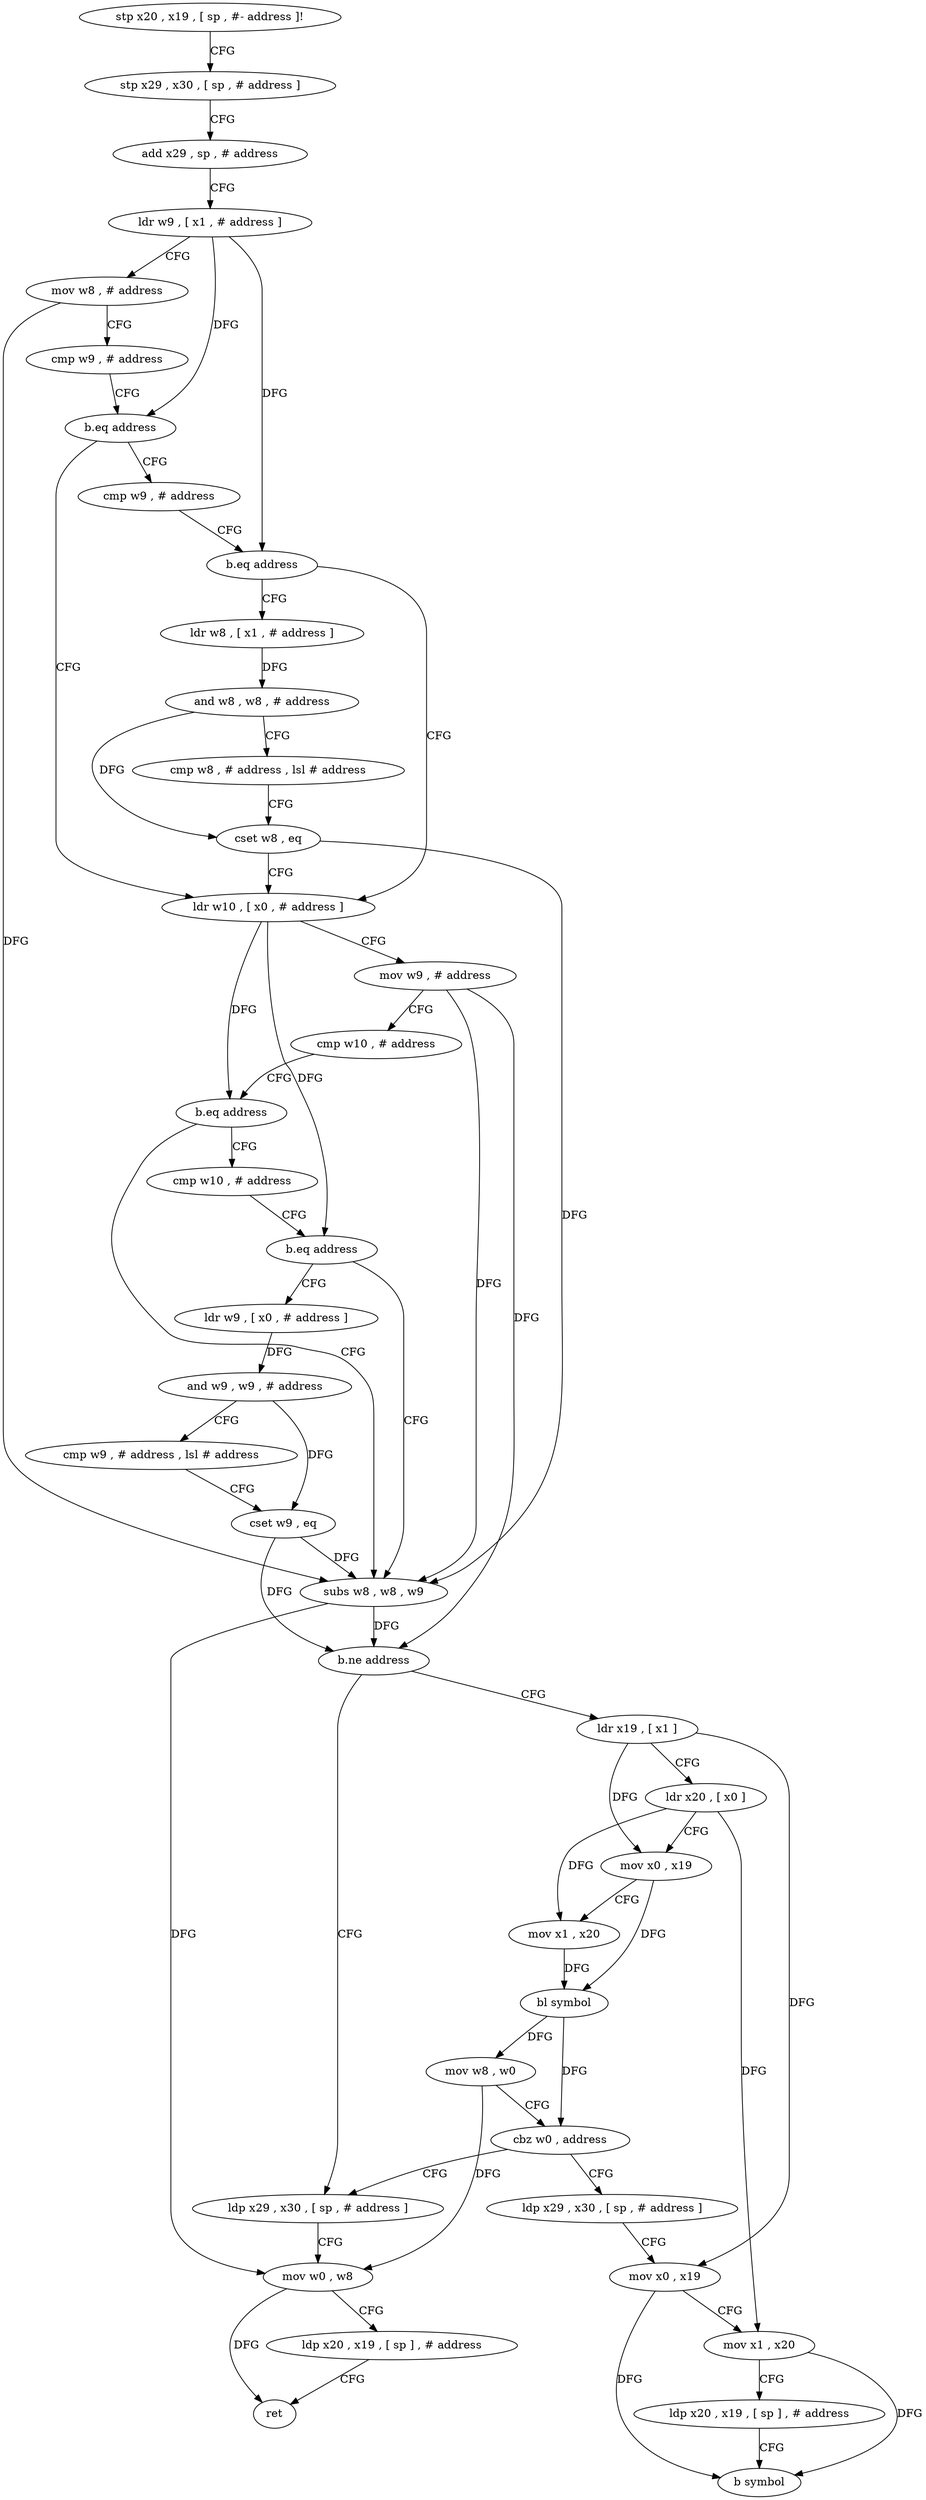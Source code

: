 digraph "func" {
"4235400" [label = "stp x20 , x19 , [ sp , #- address ]!" ]
"4235404" [label = "stp x29 , x30 , [ sp , # address ]" ]
"4235408" [label = "add x29 , sp , # address" ]
"4235412" [label = "ldr w9 , [ x1 , # address ]" ]
"4235416" [label = "mov w8 , # address" ]
"4235420" [label = "cmp w9 , # address" ]
"4235424" [label = "b.eq address" ]
"4235452" [label = "ldr w10 , [ x0 , # address ]" ]
"4235428" [label = "cmp w9 , # address" ]
"4235456" [label = "mov w9 , # address" ]
"4235460" [label = "cmp w10 , # address" ]
"4235464" [label = "b.eq address" ]
"4235492" [label = "subs w8 , w8 , w9" ]
"4235468" [label = "cmp w10 , # address" ]
"4235432" [label = "b.eq address" ]
"4235436" [label = "ldr w8 , [ x1 , # address ]" ]
"4235496" [label = "b.ne address" ]
"4235528" [label = "ldp x29 , x30 , [ sp , # address ]" ]
"4235500" [label = "ldr x19 , [ x1 ]" ]
"4235472" [label = "b.eq address" ]
"4235476" [label = "ldr w9 , [ x0 , # address ]" ]
"4235440" [label = "and w8 , w8 , # address" ]
"4235444" [label = "cmp w8 , # address , lsl # address" ]
"4235448" [label = "cset w8 , eq" ]
"4235532" [label = "mov w0 , w8" ]
"4235536" [label = "ldp x20 , x19 , [ sp ] , # address" ]
"4235540" [label = "ret" ]
"4235504" [label = "ldr x20 , [ x0 ]" ]
"4235508" [label = "mov x0 , x19" ]
"4235512" [label = "mov x1 , x20" ]
"4235516" [label = "bl symbol" ]
"4235520" [label = "mov w8 , w0" ]
"4235524" [label = "cbz w0 , address" ]
"4235544" [label = "ldp x29 , x30 , [ sp , # address ]" ]
"4235480" [label = "and w9 , w9 , # address" ]
"4235484" [label = "cmp w9 , # address , lsl # address" ]
"4235488" [label = "cset w9 , eq" ]
"4235548" [label = "mov x0 , x19" ]
"4235552" [label = "mov x1 , x20" ]
"4235556" [label = "ldp x20 , x19 , [ sp ] , # address" ]
"4235560" [label = "b symbol" ]
"4235400" -> "4235404" [ label = "CFG" ]
"4235404" -> "4235408" [ label = "CFG" ]
"4235408" -> "4235412" [ label = "CFG" ]
"4235412" -> "4235416" [ label = "CFG" ]
"4235412" -> "4235424" [ label = "DFG" ]
"4235412" -> "4235432" [ label = "DFG" ]
"4235416" -> "4235420" [ label = "CFG" ]
"4235416" -> "4235492" [ label = "DFG" ]
"4235420" -> "4235424" [ label = "CFG" ]
"4235424" -> "4235452" [ label = "CFG" ]
"4235424" -> "4235428" [ label = "CFG" ]
"4235452" -> "4235456" [ label = "CFG" ]
"4235452" -> "4235464" [ label = "DFG" ]
"4235452" -> "4235472" [ label = "DFG" ]
"4235428" -> "4235432" [ label = "CFG" ]
"4235456" -> "4235460" [ label = "CFG" ]
"4235456" -> "4235492" [ label = "DFG" ]
"4235456" -> "4235496" [ label = "DFG" ]
"4235460" -> "4235464" [ label = "CFG" ]
"4235464" -> "4235492" [ label = "CFG" ]
"4235464" -> "4235468" [ label = "CFG" ]
"4235492" -> "4235496" [ label = "DFG" ]
"4235492" -> "4235532" [ label = "DFG" ]
"4235468" -> "4235472" [ label = "CFG" ]
"4235432" -> "4235452" [ label = "CFG" ]
"4235432" -> "4235436" [ label = "CFG" ]
"4235436" -> "4235440" [ label = "DFG" ]
"4235496" -> "4235528" [ label = "CFG" ]
"4235496" -> "4235500" [ label = "CFG" ]
"4235528" -> "4235532" [ label = "CFG" ]
"4235500" -> "4235504" [ label = "CFG" ]
"4235500" -> "4235508" [ label = "DFG" ]
"4235500" -> "4235548" [ label = "DFG" ]
"4235472" -> "4235492" [ label = "CFG" ]
"4235472" -> "4235476" [ label = "CFG" ]
"4235476" -> "4235480" [ label = "DFG" ]
"4235440" -> "4235444" [ label = "CFG" ]
"4235440" -> "4235448" [ label = "DFG" ]
"4235444" -> "4235448" [ label = "CFG" ]
"4235448" -> "4235452" [ label = "CFG" ]
"4235448" -> "4235492" [ label = "DFG" ]
"4235532" -> "4235536" [ label = "CFG" ]
"4235532" -> "4235540" [ label = "DFG" ]
"4235536" -> "4235540" [ label = "CFG" ]
"4235504" -> "4235508" [ label = "CFG" ]
"4235504" -> "4235512" [ label = "DFG" ]
"4235504" -> "4235552" [ label = "DFG" ]
"4235508" -> "4235512" [ label = "CFG" ]
"4235508" -> "4235516" [ label = "DFG" ]
"4235512" -> "4235516" [ label = "DFG" ]
"4235516" -> "4235520" [ label = "DFG" ]
"4235516" -> "4235524" [ label = "DFG" ]
"4235520" -> "4235524" [ label = "CFG" ]
"4235520" -> "4235532" [ label = "DFG" ]
"4235524" -> "4235544" [ label = "CFG" ]
"4235524" -> "4235528" [ label = "CFG" ]
"4235544" -> "4235548" [ label = "CFG" ]
"4235480" -> "4235484" [ label = "CFG" ]
"4235480" -> "4235488" [ label = "DFG" ]
"4235484" -> "4235488" [ label = "CFG" ]
"4235488" -> "4235492" [ label = "DFG" ]
"4235488" -> "4235496" [ label = "DFG" ]
"4235548" -> "4235552" [ label = "CFG" ]
"4235548" -> "4235560" [ label = "DFG" ]
"4235552" -> "4235556" [ label = "CFG" ]
"4235552" -> "4235560" [ label = "DFG" ]
"4235556" -> "4235560" [ label = "CFG" ]
}
